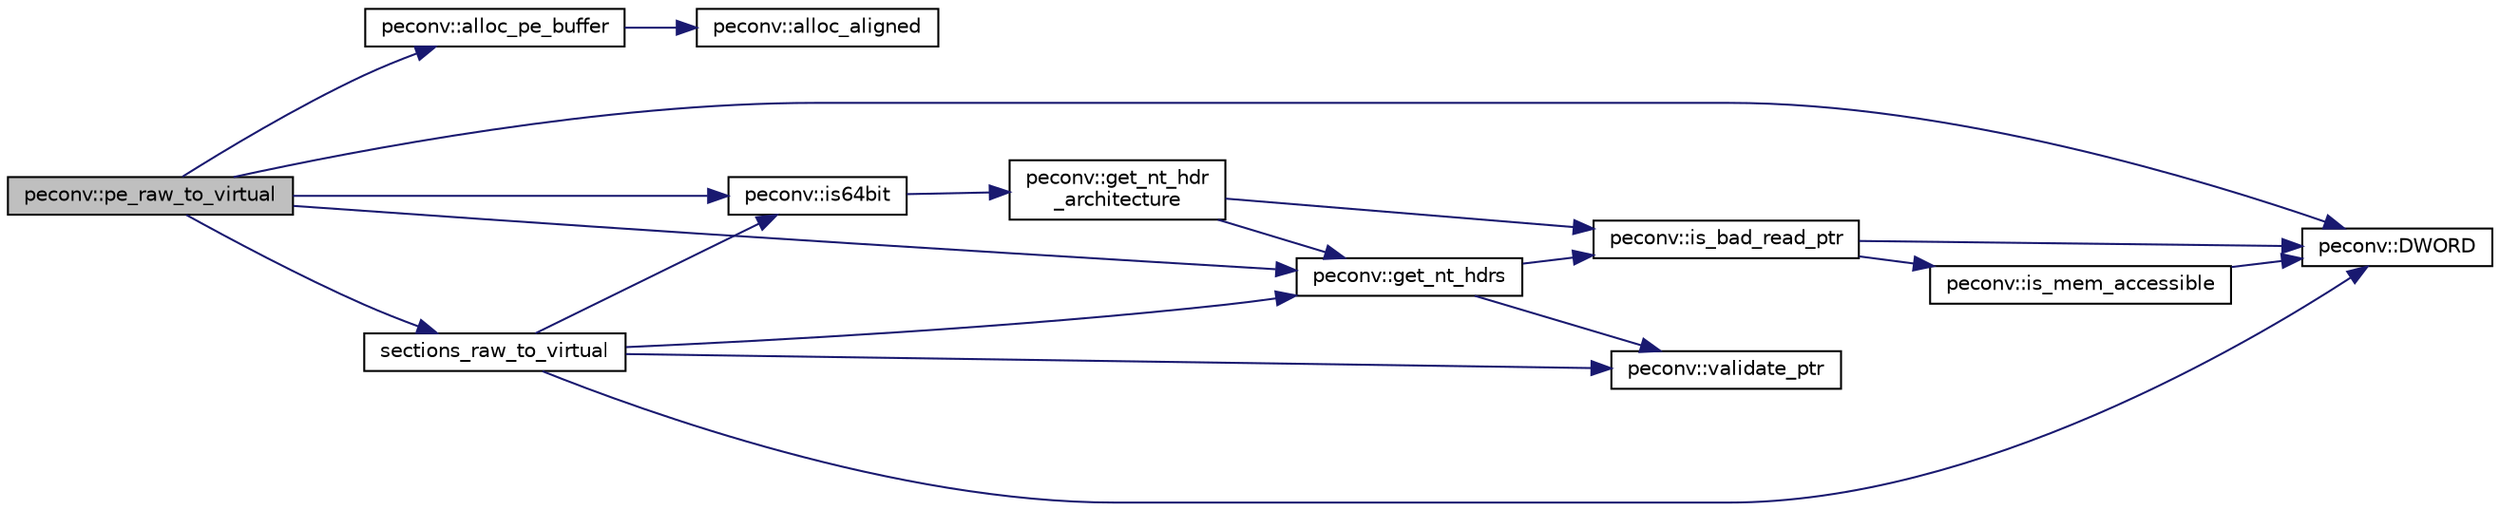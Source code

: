digraph "peconv::pe_raw_to_virtual"
{
 // LATEX_PDF_SIZE
  edge [fontname="Helvetica",fontsize="10",labelfontname="Helvetica",labelfontsize="10"];
  node [fontname="Helvetica",fontsize="10",shape=record];
  rankdir="LR";
  Node1 [label="peconv::pe_raw_to_virtual",height=0.2,width=0.4,color="black", fillcolor="grey75", style="filled", fontcolor="black",tooltip=" "];
  Node1 -> Node2 [color="midnightblue",fontsize="10",style="solid",fontname="Helvetica"];
  Node2 [label="peconv::alloc_pe_buffer",height=0.2,width=0.4,color="black", fillcolor="white", style="filled",URL="$namespacepeconv.html#a92647f207ca261ca38ff516943501dd1",tooltip=" "];
  Node2 -> Node3 [color="midnightblue",fontsize="10",style="solid",fontname="Helvetica"];
  Node3 [label="peconv::alloc_aligned",height=0.2,width=0.4,color="black", fillcolor="white", style="filled",URL="$namespacepeconv.html#a3df24248b3c8c9be64db51a405486923",tooltip=" "];
  Node1 -> Node4 [color="midnightblue",fontsize="10",style="solid",fontname="Helvetica"];
  Node4 [label="peconv::DWORD",height=0.2,width=0.4,color="black", fillcolor="white", style="filled",URL="$namespacepeconv.html#abff674ea8e527f49f9741ff81596a15d",tooltip=" "];
  Node1 -> Node5 [color="midnightblue",fontsize="10",style="solid",fontname="Helvetica"];
  Node5 [label="peconv::get_nt_hdrs",height=0.2,width=0.4,color="black", fillcolor="white", style="filled",URL="$namespacepeconv.html#ae064b93af2489f2ba43b42fdfff2f2a3",tooltip=" "];
  Node5 -> Node6 [color="midnightblue",fontsize="10",style="solid",fontname="Helvetica"];
  Node6 [label="peconv::is_bad_read_ptr",height=0.2,width=0.4,color="black", fillcolor="white", style="filled",URL="$namespacepeconv.html#aad22870e562a1bf1a8972c0f1ba88056",tooltip=" "];
  Node6 -> Node4 [color="midnightblue",fontsize="10",style="solid",fontname="Helvetica"];
  Node6 -> Node7 [color="midnightblue",fontsize="10",style="solid",fontname="Helvetica"];
  Node7 [label="peconv::is_mem_accessible",height=0.2,width=0.4,color="black", fillcolor="white", style="filled",URL="$namespacepeconv.html#a1c5650dbaaff41bf24cb94bd2ed60dcb",tooltip=" "];
  Node7 -> Node4 [color="midnightblue",fontsize="10",style="solid",fontname="Helvetica"];
  Node5 -> Node8 [color="midnightblue",fontsize="10",style="solid",fontname="Helvetica"];
  Node8 [label="peconv::validate_ptr",height=0.2,width=0.4,color="black", fillcolor="white", style="filled",URL="$namespacepeconv.html#a02f2984cee1eddb5e883917f2c231016",tooltip=" "];
  Node1 -> Node9 [color="midnightblue",fontsize="10",style="solid",fontname="Helvetica"];
  Node9 [label="peconv::is64bit",height=0.2,width=0.4,color="black", fillcolor="white", style="filled",URL="$namespacepeconv.html#aa66eb25442292a01f9fcd0f1e4da899f",tooltip=" "];
  Node9 -> Node10 [color="midnightblue",fontsize="10",style="solid",fontname="Helvetica"];
  Node10 [label="peconv::get_nt_hdr\l_architecture",height=0.2,width=0.4,color="black", fillcolor="white", style="filled",URL="$namespacepeconv.html#a1621d9ae5ce1a3a0be6a9fa77c7bf59b",tooltip=" "];
  Node10 -> Node5 [color="midnightblue",fontsize="10",style="solid",fontname="Helvetica"];
  Node10 -> Node6 [color="midnightblue",fontsize="10",style="solid",fontname="Helvetica"];
  Node1 -> Node11 [color="midnightblue",fontsize="10",style="solid",fontname="Helvetica"];
  Node11 [label="sections_raw_to_virtual",height=0.2,width=0.4,color="black", fillcolor="white", style="filled",URL="$pe__raw__to__virtual_8cpp.html#aa36f9f164cf7634ae71609daf64770cd",tooltip=" "];
  Node11 -> Node4 [color="midnightblue",fontsize="10",style="solid",fontname="Helvetica"];
  Node11 -> Node5 [color="midnightblue",fontsize="10",style="solid",fontname="Helvetica"];
  Node11 -> Node9 [color="midnightblue",fontsize="10",style="solid",fontname="Helvetica"];
  Node11 -> Node8 [color="midnightblue",fontsize="10",style="solid",fontname="Helvetica"];
}
